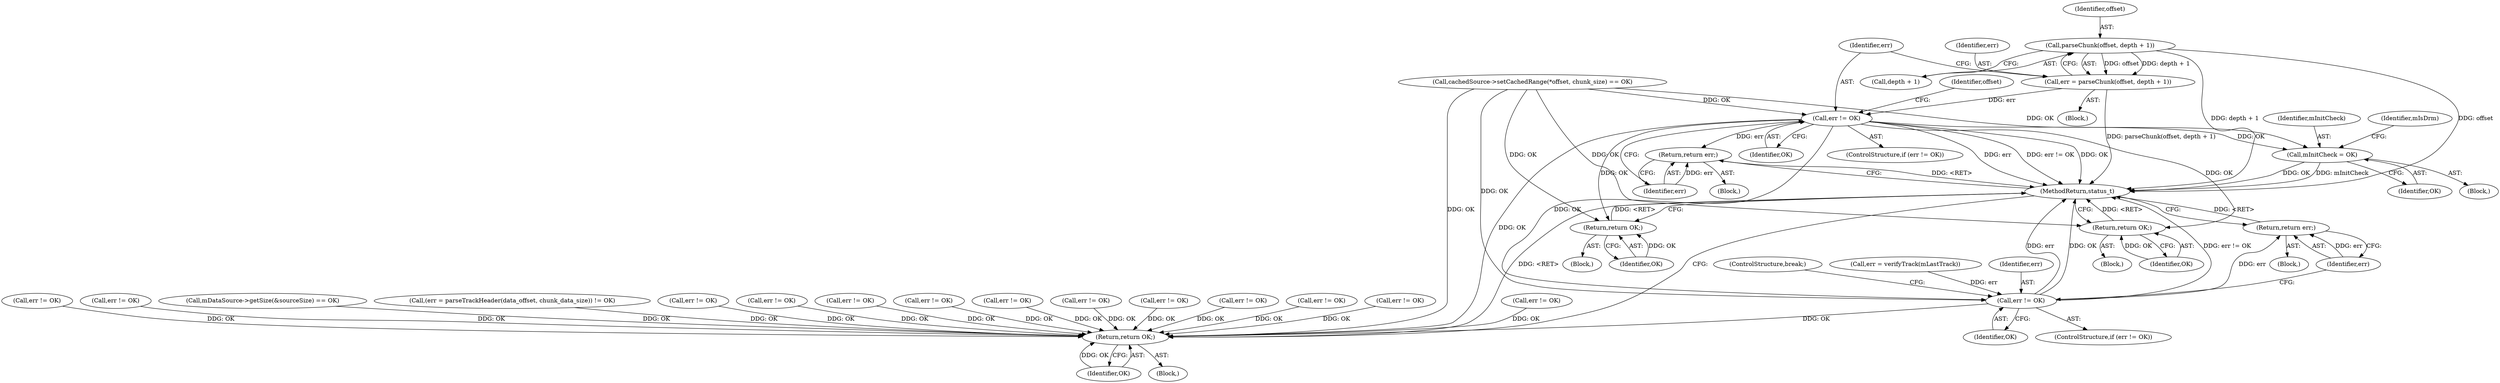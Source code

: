 digraph "0_Android_6fe85f7e15203e48df2cc3e8e1c4bc6ad49dc968@pointer" {
"1000487" [label="(Call,parseChunk(offset, depth + 1))"];
"1000485" [label="(Call,err = parseChunk(offset, depth + 1))"];
"1000493" [label="(Call,err != OK)"];
"1000497" [label="(Return,return err;)"];
"1000557" [label="(Return,return OK;)"];
"1000565" [label="(Call,err != OK)"];
"1000569" [label="(Return,return err;)"];
"1002929" [label="(Return,return OK;)"];
"1000581" [label="(Call,mInitCheck = OK)"];
"1000592" [label="(Return,return OK;)"];
"1000565" [label="(Call,err != OK)"];
"1000486" [label="(Identifier,err)"];
"1000581" [label="(Call,mInitCheck = OK)"];
"1000591" [label="(Block,)"];
"1000492" [label="(ControlStructure,if (err != OK))"];
"1000489" [label="(Call,depth + 1)"];
"1000594" [label="(ControlStructure,break;)"];
"1000570" [label="(Identifier,err)"];
"1000496" [label="(Block,)"];
"1002931" [label="(MethodReturn,status_t)"];
"1000487" [label="(Call,parseChunk(offset, depth + 1))"];
"1001772" [label="(Call,err != OK)"];
"1000560" [label="(Call,err = verifyTrack(mLastTrack))"];
"1000394" [label="(Call,cachedSource->setCachedRange(*offset, chunk_size) == OK)"];
"1000485" [label="(Call,err = parseChunk(offset, depth + 1))"];
"1000583" [label="(Identifier,OK)"];
"1000495" [label="(Identifier,OK)"];
"1000514" [label="(Block,)"];
"1001475" [label="(Call,err != OK)"];
"1000558" [label="(Identifier,OK)"];
"1000494" [label="(Identifier,err)"];
"1000580" [label="(Block,)"];
"1002129" [label="(Call,err != OK)"];
"1000498" [label="(Identifier,err)"];
"1000191" [label="(Call,mDataSource->getSize(&sourceSize) == OK)"];
"1000493" [label="(Call,err != OK)"];
"1000566" [label="(Identifier,err)"];
"1000593" [label="(Identifier,OK)"];
"1000988" [label="(Call,(err = parseTrackHeader(data_offset, chunk_data_size)) != OK)"];
"1000582" [label="(Identifier,mInitCheck)"];
"1002930" [label="(Identifier,OK)"];
"1000586" [label="(Identifier,mIsDrm)"];
"1002929" [label="(Return,return OK;)"];
"1000567" [label="(Identifier,OK)"];
"1001744" [label="(Call,err != OK)"];
"1000488" [label="(Identifier,offset)"];
"1001992" [label="(Call,err != OK)"];
"1000497" [label="(Return,return err;)"];
"1002330" [label="(Call,err != OK)"];
"1000569" [label="(Return,return err;)"];
"1001610" [label="(Call,err != OK)"];
"1001973" [label="(Call,err != OK)"];
"1000557" [label="(Return,return OK;)"];
"1000481" [label="(Identifier,offset)"];
"1000483" [label="(Block,)"];
"1002879" [label="(Call,err != OK)"];
"1001791" [label="(Call,err != OK)"];
"1000106" [label="(Block,)"];
"1002295" [label="(Call,err != OK)"];
"1000568" [label="(Block,)"];
"1000592" [label="(Return,return OK;)"];
"1001824" [label="(Call,err != OK)"];
"1001954" [label="(Call,err != OK)"];
"1000564" [label="(ControlStructure,if (err != OK))"];
"1000487" -> "1000485"  [label="AST: "];
"1000487" -> "1000489"  [label="CFG: "];
"1000488" -> "1000487"  [label="AST: "];
"1000489" -> "1000487"  [label="AST: "];
"1000485" -> "1000487"  [label="CFG: "];
"1000487" -> "1002931"  [label="DDG: depth + 1"];
"1000487" -> "1002931"  [label="DDG: offset"];
"1000487" -> "1000485"  [label="DDG: offset"];
"1000487" -> "1000485"  [label="DDG: depth + 1"];
"1000485" -> "1000483"  [label="AST: "];
"1000486" -> "1000485"  [label="AST: "];
"1000494" -> "1000485"  [label="CFG: "];
"1000485" -> "1002931"  [label="DDG: parseChunk(offset, depth + 1)"];
"1000485" -> "1000493"  [label="DDG: err"];
"1000493" -> "1000492"  [label="AST: "];
"1000493" -> "1000495"  [label="CFG: "];
"1000494" -> "1000493"  [label="AST: "];
"1000495" -> "1000493"  [label="AST: "];
"1000481" -> "1000493"  [label="CFG: "];
"1000498" -> "1000493"  [label="CFG: "];
"1000493" -> "1002931"  [label="DDG: err"];
"1000493" -> "1002931"  [label="DDG: err != OK"];
"1000493" -> "1002931"  [label="DDG: OK"];
"1000394" -> "1000493"  [label="DDG: OK"];
"1000493" -> "1000497"  [label="DDG: err"];
"1000493" -> "1000557"  [label="DDG: OK"];
"1000493" -> "1000565"  [label="DDG: OK"];
"1000493" -> "1000581"  [label="DDG: OK"];
"1000493" -> "1000592"  [label="DDG: OK"];
"1000493" -> "1002929"  [label="DDG: OK"];
"1000497" -> "1000496"  [label="AST: "];
"1000497" -> "1000498"  [label="CFG: "];
"1000498" -> "1000497"  [label="AST: "];
"1002931" -> "1000497"  [label="CFG: "];
"1000497" -> "1002931"  [label="DDG: <RET>"];
"1000498" -> "1000497"  [label="DDG: err"];
"1000557" -> "1000514"  [label="AST: "];
"1000557" -> "1000558"  [label="CFG: "];
"1000558" -> "1000557"  [label="AST: "];
"1002931" -> "1000557"  [label="CFG: "];
"1000557" -> "1002931"  [label="DDG: <RET>"];
"1000558" -> "1000557"  [label="DDG: OK"];
"1000394" -> "1000557"  [label="DDG: OK"];
"1000565" -> "1000564"  [label="AST: "];
"1000565" -> "1000567"  [label="CFG: "];
"1000566" -> "1000565"  [label="AST: "];
"1000567" -> "1000565"  [label="AST: "];
"1000570" -> "1000565"  [label="CFG: "];
"1000594" -> "1000565"  [label="CFG: "];
"1000565" -> "1002931"  [label="DDG: err"];
"1000565" -> "1002931"  [label="DDG: OK"];
"1000565" -> "1002931"  [label="DDG: err != OK"];
"1000560" -> "1000565"  [label="DDG: err"];
"1000394" -> "1000565"  [label="DDG: OK"];
"1000565" -> "1000569"  [label="DDG: err"];
"1000565" -> "1002929"  [label="DDG: OK"];
"1000569" -> "1000568"  [label="AST: "];
"1000569" -> "1000570"  [label="CFG: "];
"1000570" -> "1000569"  [label="AST: "];
"1002931" -> "1000569"  [label="CFG: "];
"1000569" -> "1002931"  [label="DDG: <RET>"];
"1000570" -> "1000569"  [label="DDG: err"];
"1002929" -> "1000106"  [label="AST: "];
"1002929" -> "1002930"  [label="CFG: "];
"1002930" -> "1002929"  [label="AST: "];
"1002931" -> "1002929"  [label="CFG: "];
"1002929" -> "1002931"  [label="DDG: <RET>"];
"1002930" -> "1002929"  [label="DDG: OK"];
"1002295" -> "1002929"  [label="DDG: OK"];
"1000191" -> "1002929"  [label="DDG: OK"];
"1001744" -> "1002929"  [label="DDG: OK"];
"1001772" -> "1002929"  [label="DDG: OK"];
"1001791" -> "1002929"  [label="DDG: OK"];
"1000394" -> "1002929"  [label="DDG: OK"];
"1001973" -> "1002929"  [label="DDG: OK"];
"1002129" -> "1002929"  [label="DDG: OK"];
"1002879" -> "1002929"  [label="DDG: OK"];
"1001475" -> "1002929"  [label="DDG: OK"];
"1001610" -> "1002929"  [label="DDG: OK"];
"1001992" -> "1002929"  [label="DDG: OK"];
"1001954" -> "1002929"  [label="DDG: OK"];
"1000988" -> "1002929"  [label="DDG: OK"];
"1001824" -> "1002929"  [label="DDG: OK"];
"1002330" -> "1002929"  [label="DDG: OK"];
"1000581" -> "1000580"  [label="AST: "];
"1000581" -> "1000583"  [label="CFG: "];
"1000582" -> "1000581"  [label="AST: "];
"1000583" -> "1000581"  [label="AST: "];
"1000586" -> "1000581"  [label="CFG: "];
"1000581" -> "1002931"  [label="DDG: OK"];
"1000581" -> "1002931"  [label="DDG: mInitCheck"];
"1000394" -> "1000581"  [label="DDG: OK"];
"1000592" -> "1000591"  [label="AST: "];
"1000592" -> "1000593"  [label="CFG: "];
"1000593" -> "1000592"  [label="AST: "];
"1002931" -> "1000592"  [label="CFG: "];
"1000592" -> "1002931"  [label="DDG: <RET>"];
"1000593" -> "1000592"  [label="DDG: OK"];
"1000394" -> "1000592"  [label="DDG: OK"];
}
